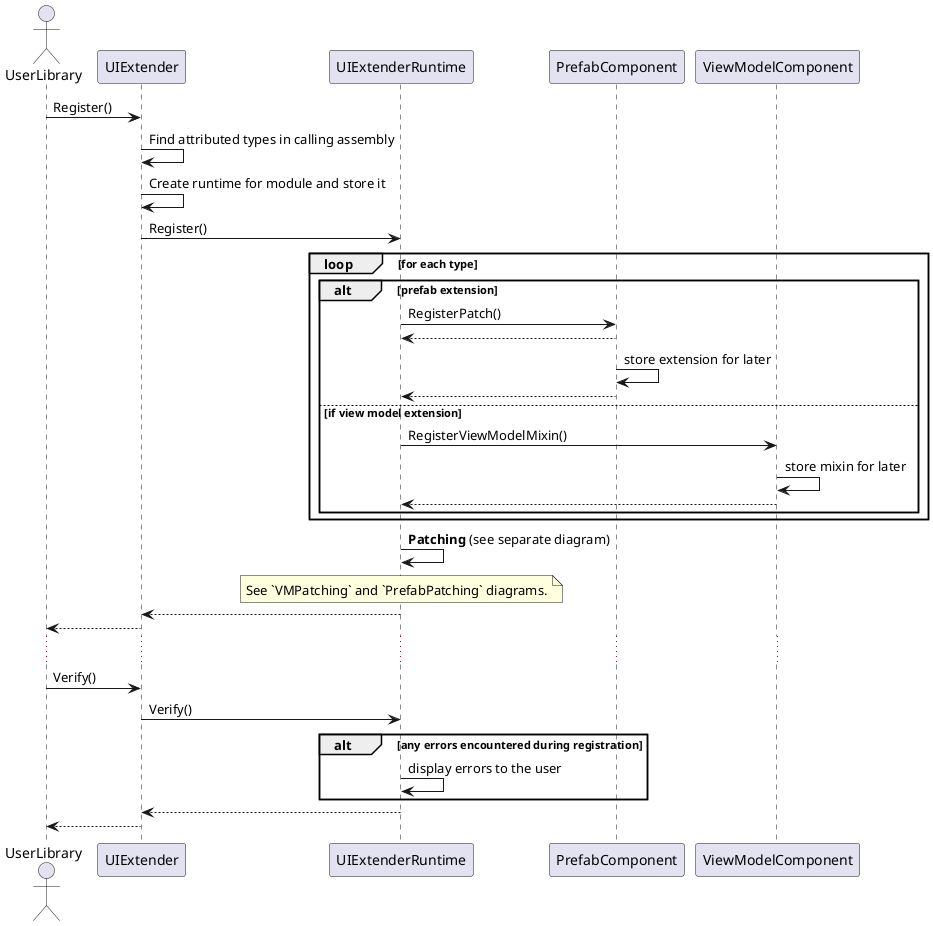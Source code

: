 ﻿@startuml

actor UserLibrary

UserLibrary -> UIExtender: Register()

UIExtender -> UIExtender: Find attributed types in calling assembly
UIExtender -> UIExtender: Create runtime for module and store it
UIExtender -> UIExtenderRuntime: Register()
loop for each type
    alt prefab extension
        UIExtenderRuntime -> PrefabComponent: RegisterPatch()
        PrefabComponent --> UIExtenderRuntime
        PrefabComponent -> PrefabComponent: store extension for later
        PrefabComponent --> UIExtenderRuntime
    else if view model extension
        UIExtenderRuntime -> ViewModelComponent: RegisterViewModelMixin()
        ViewModelComponent -> ViewModelComponent: store mixin for later
        ViewModelComponent --> UIExtenderRuntime
    end
end
UIExtenderRuntime  -> UIExtenderRuntime: <b>Patching</b> (see separate diagram)
note over UIExtenderRuntime
    See `VMPatching` and `PrefabPatching` diagrams.
endnote
UIExtenderRuntime --> UIExtender
UIExtender --> UserLibrary

...

UserLibrary -> UIExtender: Verify()
UIExtender -> UIExtenderRuntime: Verify()
alt any errors encountered during registration
UIExtenderRuntime -> UIExtenderRuntime: display errors to the user
end
UIExtenderRuntime --> UIExtender
UIExtender --> UserLibrary


@enduml